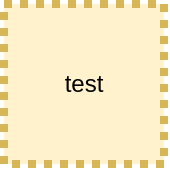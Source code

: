 <mxfile version="15.8.8" type="github">
  <diagram id="jaQBeWbl_Nuf3-l5iCqp" name="第 1 页">
    <mxGraphModel dx="1422" dy="762" grid="1" gridSize="10" guides="1" tooltips="1" connect="1" arrows="1" fold="1" page="1" pageScale="1" pageWidth="850" pageHeight="1100" math="0" shadow="0">
      <root>
        <mxCell id="0" />
        <mxCell id="1" parent="0" />
        <mxCell id="noGp8QrI-Sb6KPnvNejc-2" value="test" style="whiteSpace=wrap;html=1;aspect=fixed;fillColor=#fff2cc;strokeColor=#d6b656;dashed=1;dashPattern=1 1;strokeWidth=4;" vertex="1" parent="1">
          <mxGeometry x="320" y="140" width="80" height="80" as="geometry" />
        </mxCell>
      </root>
    </mxGraphModel>
  </diagram>
</mxfile>
